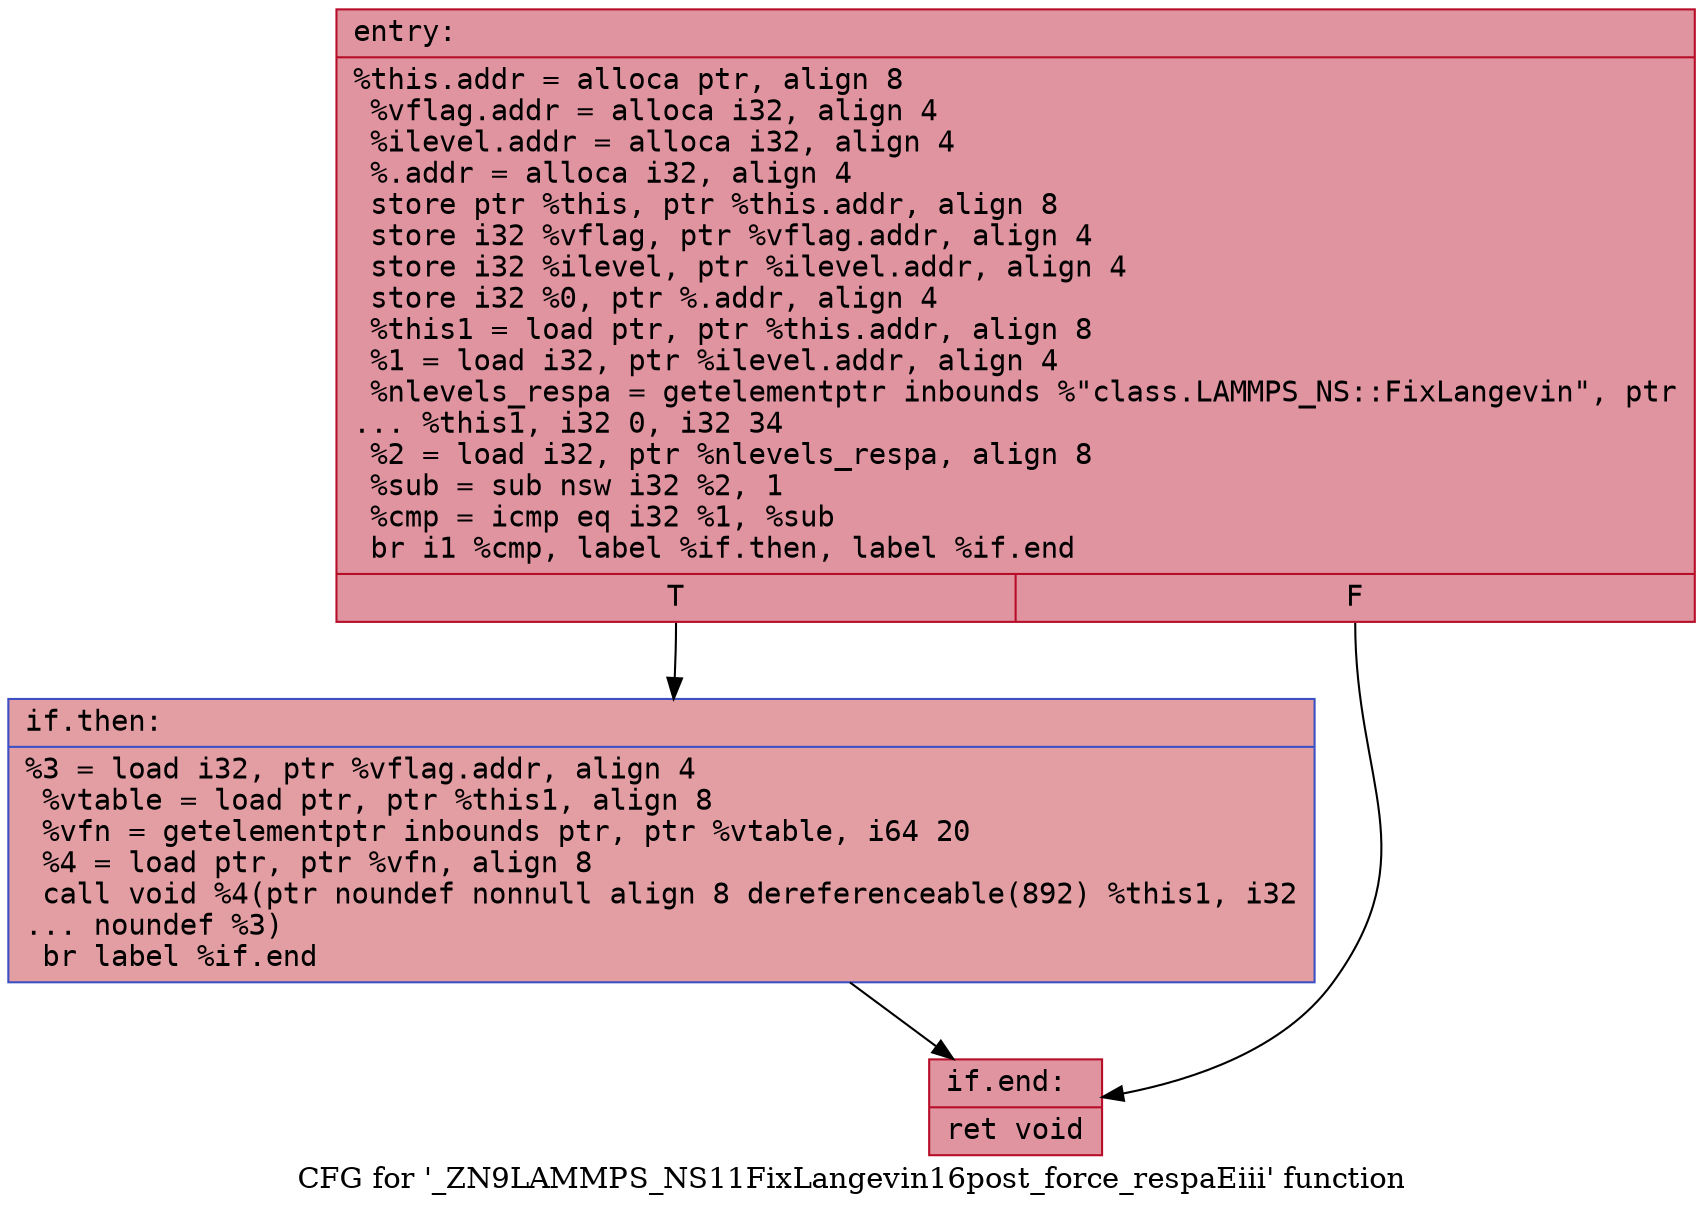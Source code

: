 digraph "CFG for '_ZN9LAMMPS_NS11FixLangevin16post_force_respaEiii' function" {
	label="CFG for '_ZN9LAMMPS_NS11FixLangevin16post_force_respaEiii' function";

	Node0x55e6b2332030 [shape=record,color="#b70d28ff", style=filled, fillcolor="#b70d2870" fontname="Courier",label="{entry:\l|  %this.addr = alloca ptr, align 8\l  %vflag.addr = alloca i32, align 4\l  %ilevel.addr = alloca i32, align 4\l  %.addr = alloca i32, align 4\l  store ptr %this, ptr %this.addr, align 8\l  store i32 %vflag, ptr %vflag.addr, align 4\l  store i32 %ilevel, ptr %ilevel.addr, align 4\l  store i32 %0, ptr %.addr, align 4\l  %this1 = load ptr, ptr %this.addr, align 8\l  %1 = load i32, ptr %ilevel.addr, align 4\l  %nlevels_respa = getelementptr inbounds %\"class.LAMMPS_NS::FixLangevin\", ptr\l... %this1, i32 0, i32 34\l  %2 = load i32, ptr %nlevels_respa, align 8\l  %sub = sub nsw i32 %2, 1\l  %cmp = icmp eq i32 %1, %sub\l  br i1 %cmp, label %if.then, label %if.end\l|{<s0>T|<s1>F}}"];
	Node0x55e6b2332030:s0 -> Node0x55e6b2338050[tooltip="entry -> if.then\nProbability 50.00%" ];
	Node0x55e6b2332030:s1 -> Node0x55e6b2338260[tooltip="entry -> if.end\nProbability 50.00%" ];
	Node0x55e6b2338050 [shape=record,color="#3d50c3ff", style=filled, fillcolor="#be242e70" fontname="Courier",label="{if.then:\l|  %3 = load i32, ptr %vflag.addr, align 4\l  %vtable = load ptr, ptr %this1, align 8\l  %vfn = getelementptr inbounds ptr, ptr %vtable, i64 20\l  %4 = load ptr, ptr %vfn, align 8\l  call void %4(ptr noundef nonnull align 8 dereferenceable(892) %this1, i32\l... noundef %3)\l  br label %if.end\l}"];
	Node0x55e6b2338050 -> Node0x55e6b2338260[tooltip="if.then -> if.end\nProbability 100.00%" ];
	Node0x55e6b2338260 [shape=record,color="#b70d28ff", style=filled, fillcolor="#b70d2870" fontname="Courier",label="{if.end:\l|  ret void\l}"];
}
